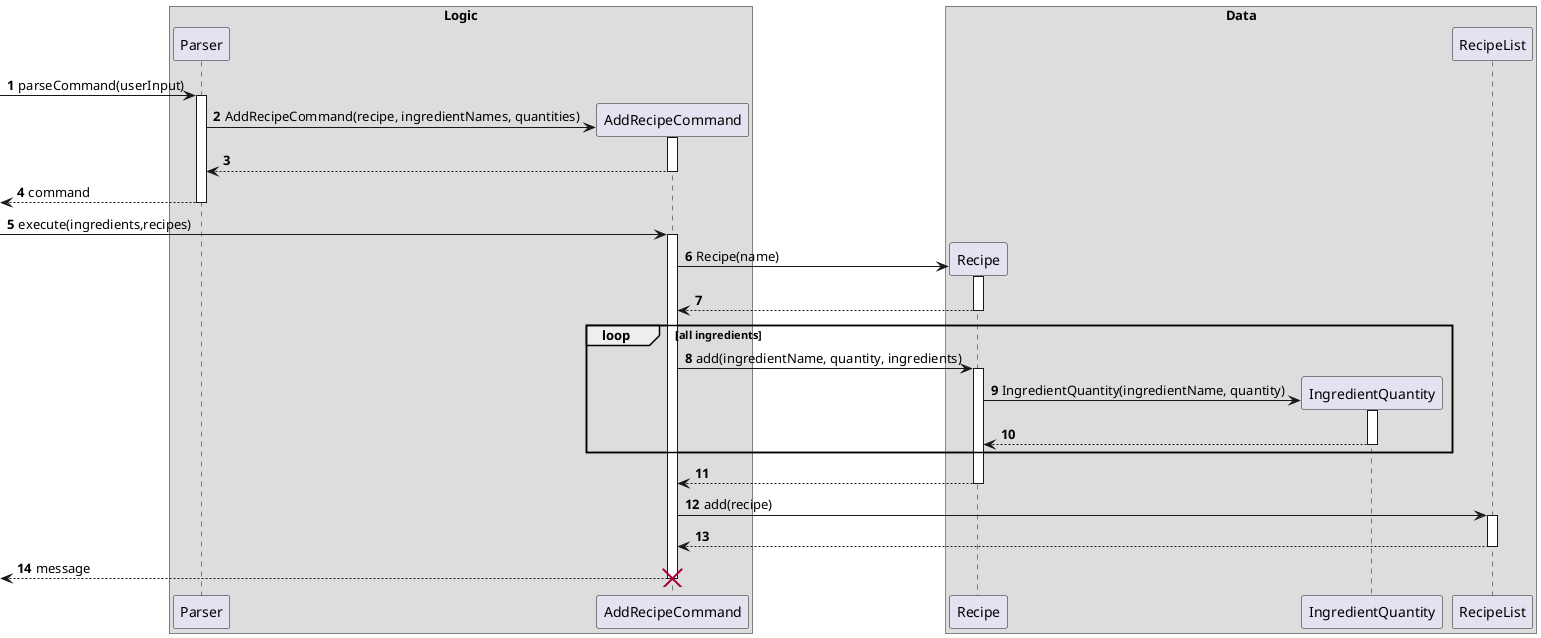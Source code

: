 @startuml
'https://plantuml.com/sequence-diagram

autonumber
box Logic
-> Parser: parseCommand(userInput)
activate Parser

create AddRecipeCommand
Parser -> AddRecipeCommand : AddRecipeCommand(recipe, ingredientNames, quantities)
activate AddRecipeCommand

return
return command

-> AddRecipeCommand : execute(ingredients,recipes)
activate AddRecipeCommand
end box

box Data
create Recipe
AddRecipeCommand -> Recipe : Recipe(name)
activate Recipe

return

loop all ingredients
AddRecipeCommand -> Recipe : add(ingredientName, quantity, ingredients)
activate Recipe
create IngredientQuantity
Recipe -> IngredientQuantity : IngredientQuantity(ingredientName, quantity)
activate IngredientQuantity
return
end

return

AddRecipeCommand -> RecipeList : add(recipe)
activate RecipeList
end box

return
return message
destroy AddRecipeCommand
@enduml